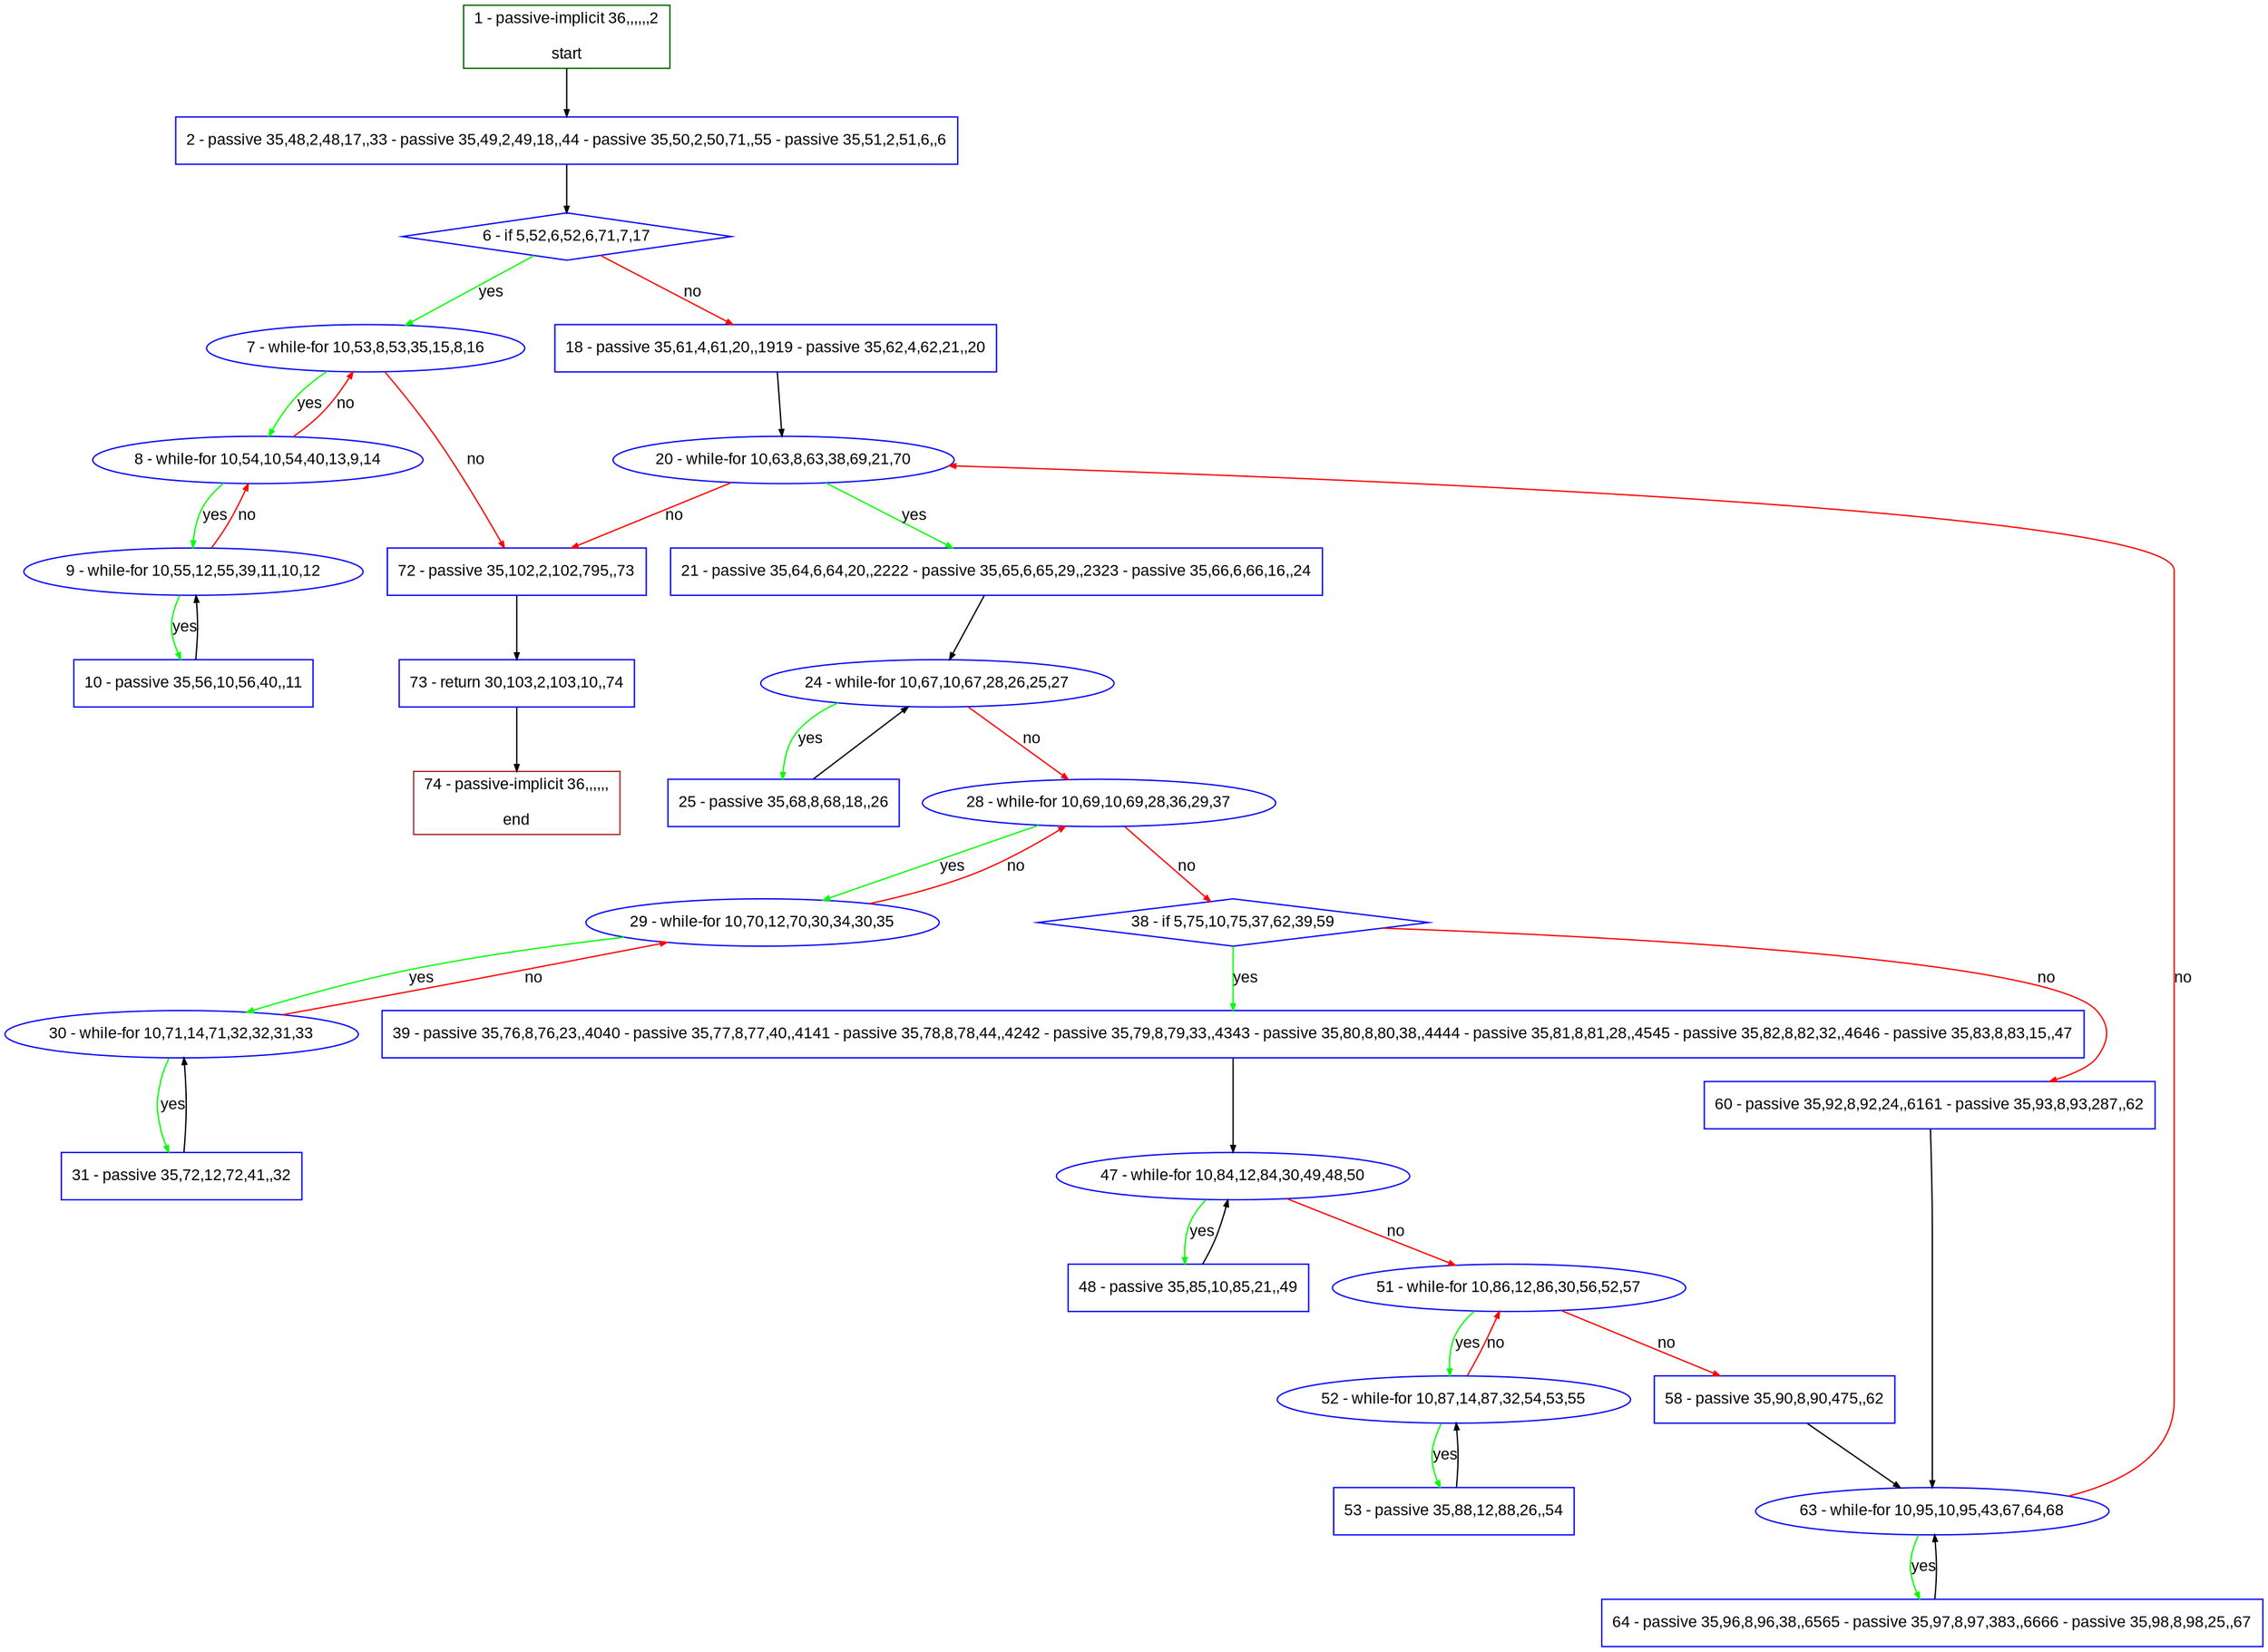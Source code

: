 digraph "" {
  graph [pack="true", label="", fontsize="12", packmode="clust", fontname="Arial", fillcolor="#FFFFCC", bgcolor="white", style="rounded,filled", compound="true"];
  node [node_initialized="no", label="", color="grey", fontsize="12", fillcolor="white", fontname="Arial", style="filled", shape="rectangle", compound="true", fixedsize="false"];
  edge [fontcolor="black", arrowhead="normal", arrowtail="none", arrowsize="0.5", ltail="", label="", color="black", fontsize="12", lhead="", fontname="Arial", dir="forward", compound="true"];
  __N1 [label="2 - passive 35,48,2,48,17,,33 - passive 35,49,2,49,18,,44 - passive 35,50,2,50,71,,55 - passive 35,51,2,51,6,,6", color="#0000ff", fillcolor="#ffffff", style="filled", shape="box"];
  __N2 [label="1 - passive-implicit 36,,,,,,2\n\nstart", color="#006400", fillcolor="#ffffff", style="filled", shape="box"];
  __N3 [label="6 - if 5,52,6,52,6,71,7,17", color="#0000ff", fillcolor="#ffffff", style="filled", shape="diamond"];
  __N4 [label="7 - while-for 10,53,8,53,35,15,8,16", color="#0000ff", fillcolor="#ffffff", style="filled", shape="oval"];
  __N5 [label="18 - passive 35,61,4,61,20,,1919 - passive 35,62,4,62,21,,20", color="#0000ff", fillcolor="#ffffff", style="filled", shape="box"];
  __N6 [label="8 - while-for 10,54,10,54,40,13,9,14", color="#0000ff", fillcolor="#ffffff", style="filled", shape="oval"];
  __N7 [label="72 - passive 35,102,2,102,795,,73", color="#0000ff", fillcolor="#ffffff", style="filled", shape="box"];
  __N8 [label="9 - while-for 10,55,12,55,39,11,10,12", color="#0000ff", fillcolor="#ffffff", style="filled", shape="oval"];
  __N9 [label="10 - passive 35,56,10,56,40,,11", color="#0000ff", fillcolor="#ffffff", style="filled", shape="box"];
  __N10 [label="20 - while-for 10,63,8,63,38,69,21,70", color="#0000ff", fillcolor="#ffffff", style="filled", shape="oval"];
  __N11 [label="21 - passive 35,64,6,64,20,,2222 - passive 35,65,6,65,29,,2323 - passive 35,66,6,66,16,,24", color="#0000ff", fillcolor="#ffffff", style="filled", shape="box"];
  __N12 [label="24 - while-for 10,67,10,67,28,26,25,27", color="#0000ff", fillcolor="#ffffff", style="filled", shape="oval"];
  __N13 [label="25 - passive 35,68,8,68,18,,26", color="#0000ff", fillcolor="#ffffff", style="filled", shape="box"];
  __N14 [label="28 - while-for 10,69,10,69,28,36,29,37", color="#0000ff", fillcolor="#ffffff", style="filled", shape="oval"];
  __N15 [label="29 - while-for 10,70,12,70,30,34,30,35", color="#0000ff", fillcolor="#ffffff", style="filled", shape="oval"];
  __N16 [label="38 - if 5,75,10,75,37,62,39,59", color="#0000ff", fillcolor="#ffffff", style="filled", shape="diamond"];
  __N17 [label="30 - while-for 10,71,14,71,32,32,31,33", color="#0000ff", fillcolor="#ffffff", style="filled", shape="oval"];
  __N18 [label="31 - passive 35,72,12,72,41,,32", color="#0000ff", fillcolor="#ffffff", style="filled", shape="box"];
  __N19 [label="39 - passive 35,76,8,76,23,,4040 - passive 35,77,8,77,40,,4141 - passive 35,78,8,78,44,,4242 - passive 35,79,8,79,33,,4343 - passive 35,80,8,80,38,,4444 - passive 35,81,8,81,28,,4545 - passive 35,82,8,82,32,,4646 - passive 35,83,8,83,15,,47", color="#0000ff", fillcolor="#ffffff", style="filled", shape="box"];
  __N20 [label="60 - passive 35,92,8,92,24,,6161 - passive 35,93,8,93,287,,62", color="#0000ff", fillcolor="#ffffff", style="filled", shape="box"];
  __N21 [label="47 - while-for 10,84,12,84,30,49,48,50", color="#0000ff", fillcolor="#ffffff", style="filled", shape="oval"];
  __N22 [label="48 - passive 35,85,10,85,21,,49", color="#0000ff", fillcolor="#ffffff", style="filled", shape="box"];
  __N23 [label="51 - while-for 10,86,12,86,30,56,52,57", color="#0000ff", fillcolor="#ffffff", style="filled", shape="oval"];
  __N24 [label="52 - while-for 10,87,14,87,32,54,53,55", color="#0000ff", fillcolor="#ffffff", style="filled", shape="oval"];
  __N25 [label="58 - passive 35,90,8,90,475,,62", color="#0000ff", fillcolor="#ffffff", style="filled", shape="box"];
  __N26 [label="53 - passive 35,88,12,88,26,,54", color="#0000ff", fillcolor="#ffffff", style="filled", shape="box"];
  __N27 [label="63 - while-for 10,95,10,95,43,67,64,68", color="#0000ff", fillcolor="#ffffff", style="filled", shape="oval"];
  __N28 [label="64 - passive 35,96,8,96,38,,6565 - passive 35,97,8,97,383,,6666 - passive 35,98,8,98,25,,67", color="#0000ff", fillcolor="#ffffff", style="filled", shape="box"];
  __N29 [label="73 - return 30,103,2,103,10,,74", color="#0000ff", fillcolor="#ffffff", style="filled", shape="box"];
  __N30 [label="74 - passive-implicit 36,,,,,,\n\nend", color="#a52a2a", fillcolor="#ffffff", style="filled", shape="box"];
  __N2 -> __N1 [arrowhead="normal", arrowtail="none", color="#000000", label="", dir="forward"];
  __N1 -> __N3 [arrowhead="normal", arrowtail="none", color="#000000", label="", dir="forward"];
  __N3 -> __N4 [arrowhead="normal", arrowtail="none", color="#00ff00", label="yes", dir="forward"];
  __N3 -> __N5 [arrowhead="normal", arrowtail="none", color="#ff0000", label="no", dir="forward"];
  __N4 -> __N6 [arrowhead="normal", arrowtail="none", color="#00ff00", label="yes", dir="forward"];
  __N6 -> __N4 [arrowhead="normal", arrowtail="none", color="#ff0000", label="no", dir="forward"];
  __N4 -> __N7 [arrowhead="normal", arrowtail="none", color="#ff0000", label="no", dir="forward"];
  __N6 -> __N8 [arrowhead="normal", arrowtail="none", color="#00ff00", label="yes", dir="forward"];
  __N8 -> __N6 [arrowhead="normal", arrowtail="none", color="#ff0000", label="no", dir="forward"];
  __N8 -> __N9 [arrowhead="normal", arrowtail="none", color="#00ff00", label="yes", dir="forward"];
  __N9 -> __N8 [arrowhead="normal", arrowtail="none", color="#000000", label="", dir="forward"];
  __N5 -> __N10 [arrowhead="normal", arrowtail="none", color="#000000", label="", dir="forward"];
  __N10 -> __N11 [arrowhead="normal", arrowtail="none", color="#00ff00", label="yes", dir="forward"];
  __N10 -> __N7 [arrowhead="normal", arrowtail="none", color="#ff0000", label="no", dir="forward"];
  __N11 -> __N12 [arrowhead="normal", arrowtail="none", color="#000000", label="", dir="forward"];
  __N12 -> __N13 [arrowhead="normal", arrowtail="none", color="#00ff00", label="yes", dir="forward"];
  __N13 -> __N12 [arrowhead="normal", arrowtail="none", color="#000000", label="", dir="forward"];
  __N12 -> __N14 [arrowhead="normal", arrowtail="none", color="#ff0000", label="no", dir="forward"];
  __N14 -> __N15 [arrowhead="normal", arrowtail="none", color="#00ff00", label="yes", dir="forward"];
  __N15 -> __N14 [arrowhead="normal", arrowtail="none", color="#ff0000", label="no", dir="forward"];
  __N14 -> __N16 [arrowhead="normal", arrowtail="none", color="#ff0000", label="no", dir="forward"];
  __N15 -> __N17 [arrowhead="normal", arrowtail="none", color="#00ff00", label="yes", dir="forward"];
  __N17 -> __N15 [arrowhead="normal", arrowtail="none", color="#ff0000", label="no", dir="forward"];
  __N17 -> __N18 [arrowhead="normal", arrowtail="none", color="#00ff00", label="yes", dir="forward"];
  __N18 -> __N17 [arrowhead="normal", arrowtail="none", color="#000000", label="", dir="forward"];
  __N16 -> __N19 [arrowhead="normal", arrowtail="none", color="#00ff00", label="yes", dir="forward"];
  __N16 -> __N20 [arrowhead="normal", arrowtail="none", color="#ff0000", label="no", dir="forward"];
  __N19 -> __N21 [arrowhead="normal", arrowtail="none", color="#000000", label="", dir="forward"];
  __N21 -> __N22 [arrowhead="normal", arrowtail="none", color="#00ff00", label="yes", dir="forward"];
  __N22 -> __N21 [arrowhead="normal", arrowtail="none", color="#000000", label="", dir="forward"];
  __N21 -> __N23 [arrowhead="normal", arrowtail="none", color="#ff0000", label="no", dir="forward"];
  __N23 -> __N24 [arrowhead="normal", arrowtail="none", color="#00ff00", label="yes", dir="forward"];
  __N24 -> __N23 [arrowhead="normal", arrowtail="none", color="#ff0000", label="no", dir="forward"];
  __N23 -> __N25 [arrowhead="normal", arrowtail="none", color="#ff0000", label="no", dir="forward"];
  __N24 -> __N26 [arrowhead="normal", arrowtail="none", color="#00ff00", label="yes", dir="forward"];
  __N26 -> __N24 [arrowhead="normal", arrowtail="none", color="#000000", label="", dir="forward"];
  __N25 -> __N27 [arrowhead="normal", arrowtail="none", color="#000000", label="", dir="forward"];
  __N20 -> __N27 [arrowhead="normal", arrowtail="none", color="#000000", label="", dir="forward"];
  __N27 -> __N10 [arrowhead="normal", arrowtail="none", color="#ff0000", label="no", dir="forward"];
  __N27 -> __N28 [arrowhead="normal", arrowtail="none", color="#00ff00", label="yes", dir="forward"];
  __N28 -> __N27 [arrowhead="normal", arrowtail="none", color="#000000", label="", dir="forward"];
  __N7 -> __N29 [arrowhead="normal", arrowtail="none", color="#000000", label="", dir="forward"];
  __N29 -> __N30 [arrowhead="normal", arrowtail="none", color="#000000", label="", dir="forward"];
}
